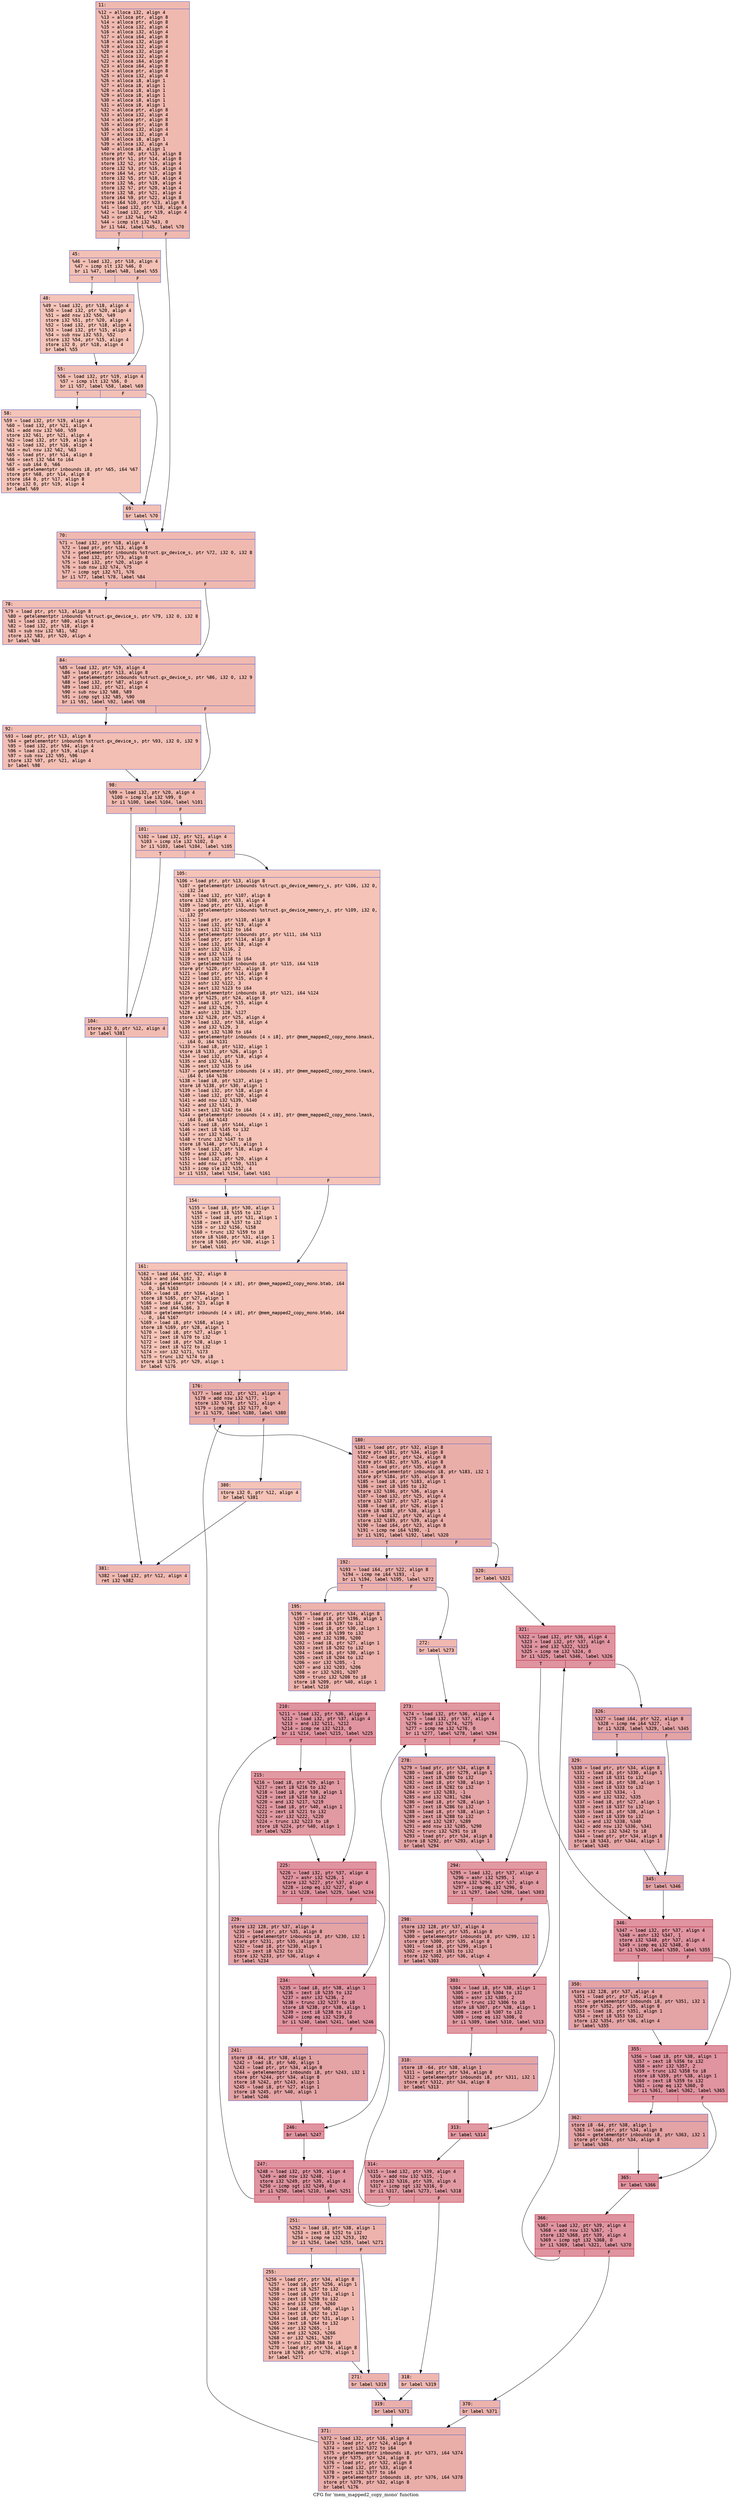 digraph "CFG for 'mem_mapped2_copy_mono' function" {
	label="CFG for 'mem_mapped2_copy_mono' function";

	Node0x60000056a580 [shape=record,color="#3d50c3ff", style=filled, fillcolor="#de614d70" fontname="Courier",label="{11:\l|  %12 = alloca i32, align 4\l  %13 = alloca ptr, align 8\l  %14 = alloca ptr, align 8\l  %15 = alloca i32, align 4\l  %16 = alloca i32, align 4\l  %17 = alloca i64, align 8\l  %18 = alloca i32, align 4\l  %19 = alloca i32, align 4\l  %20 = alloca i32, align 4\l  %21 = alloca i32, align 4\l  %22 = alloca i64, align 8\l  %23 = alloca i64, align 8\l  %24 = alloca ptr, align 8\l  %25 = alloca i32, align 4\l  %26 = alloca i8, align 1\l  %27 = alloca i8, align 1\l  %28 = alloca i8, align 1\l  %29 = alloca i8, align 1\l  %30 = alloca i8, align 1\l  %31 = alloca i8, align 1\l  %32 = alloca ptr, align 8\l  %33 = alloca i32, align 4\l  %34 = alloca ptr, align 8\l  %35 = alloca ptr, align 8\l  %36 = alloca i32, align 4\l  %37 = alloca i32, align 4\l  %38 = alloca i8, align 1\l  %39 = alloca i32, align 4\l  %40 = alloca i8, align 1\l  store ptr %0, ptr %13, align 8\l  store ptr %1, ptr %14, align 8\l  store i32 %2, ptr %15, align 4\l  store i32 %3, ptr %16, align 4\l  store i64 %4, ptr %17, align 8\l  store i32 %5, ptr %18, align 4\l  store i32 %6, ptr %19, align 4\l  store i32 %7, ptr %20, align 4\l  store i32 %8, ptr %21, align 4\l  store i64 %9, ptr %22, align 8\l  store i64 %10, ptr %23, align 8\l  %41 = load i32, ptr %18, align 4\l  %42 = load i32, ptr %19, align 4\l  %43 = or i32 %41, %42\l  %44 = icmp slt i32 %43, 0\l  br i1 %44, label %45, label %70\l|{<s0>T|<s1>F}}"];
	Node0x60000056a580:s0 -> Node0x60000056a5d0[tooltip="11 -> 45\nProbability 37.50%" ];
	Node0x60000056a580:s1 -> Node0x60000056a760[tooltip="11 -> 70\nProbability 62.50%" ];
	Node0x60000056a5d0 [shape=record,color="#3d50c3ff", style=filled, fillcolor="#e5705870" fontname="Courier",label="{45:\l|  %46 = load i32, ptr %18, align 4\l  %47 = icmp slt i32 %46, 0\l  br i1 %47, label %48, label %55\l|{<s0>T|<s1>F}}"];
	Node0x60000056a5d0:s0 -> Node0x60000056a620[tooltip="45 -> 48\nProbability 37.50%" ];
	Node0x60000056a5d0:s1 -> Node0x60000056a670[tooltip="45 -> 55\nProbability 62.50%" ];
	Node0x60000056a620 [shape=record,color="#3d50c3ff", style=filled, fillcolor="#e97a5f70" fontname="Courier",label="{48:\l|  %49 = load i32, ptr %18, align 4\l  %50 = load i32, ptr %20, align 4\l  %51 = add nsw i32 %50, %49\l  store i32 %51, ptr %20, align 4\l  %52 = load i32, ptr %18, align 4\l  %53 = load i32, ptr %15, align 4\l  %54 = sub nsw i32 %53, %52\l  store i32 %54, ptr %15, align 4\l  store i32 0, ptr %18, align 4\l  br label %55\l}"];
	Node0x60000056a620 -> Node0x60000056a670[tooltip="48 -> 55\nProbability 100.00%" ];
	Node0x60000056a670 [shape=record,color="#3d50c3ff", style=filled, fillcolor="#e5705870" fontname="Courier",label="{55:\l|  %56 = load i32, ptr %19, align 4\l  %57 = icmp slt i32 %56, 0\l  br i1 %57, label %58, label %69\l|{<s0>T|<s1>F}}"];
	Node0x60000056a670:s0 -> Node0x60000056a6c0[tooltip="55 -> 58\nProbability 37.50%" ];
	Node0x60000056a670:s1 -> Node0x60000056a710[tooltip="55 -> 69\nProbability 62.50%" ];
	Node0x60000056a6c0 [shape=record,color="#3d50c3ff", style=filled, fillcolor="#e97a5f70" fontname="Courier",label="{58:\l|  %59 = load i32, ptr %19, align 4\l  %60 = load i32, ptr %21, align 4\l  %61 = add nsw i32 %60, %59\l  store i32 %61, ptr %21, align 4\l  %62 = load i32, ptr %19, align 4\l  %63 = load i32, ptr %16, align 4\l  %64 = mul nsw i32 %62, %63\l  %65 = load ptr, ptr %14, align 8\l  %66 = sext i32 %64 to i64\l  %67 = sub i64 0, %66\l  %68 = getelementptr inbounds i8, ptr %65, i64 %67\l  store ptr %68, ptr %14, align 8\l  store i64 0, ptr %17, align 8\l  store i32 0, ptr %19, align 4\l  br label %69\l}"];
	Node0x60000056a6c0 -> Node0x60000056a710[tooltip="58 -> 69\nProbability 100.00%" ];
	Node0x60000056a710 [shape=record,color="#3d50c3ff", style=filled, fillcolor="#e5705870" fontname="Courier",label="{69:\l|  br label %70\l}"];
	Node0x60000056a710 -> Node0x60000056a760[tooltip="69 -> 70\nProbability 100.00%" ];
	Node0x60000056a760 [shape=record,color="#3d50c3ff", style=filled, fillcolor="#de614d70" fontname="Courier",label="{70:\l|  %71 = load i32, ptr %18, align 4\l  %72 = load ptr, ptr %13, align 8\l  %73 = getelementptr inbounds %struct.gx_device_s, ptr %72, i32 0, i32 8\l  %74 = load i32, ptr %73, align 8\l  %75 = load i32, ptr %20, align 4\l  %76 = sub nsw i32 %74, %75\l  %77 = icmp sgt i32 %71, %76\l  br i1 %77, label %78, label %84\l|{<s0>T|<s1>F}}"];
	Node0x60000056a760:s0 -> Node0x60000056a7b0[tooltip="70 -> 78\nProbability 50.00%" ];
	Node0x60000056a760:s1 -> Node0x60000056a800[tooltip="70 -> 84\nProbability 50.00%" ];
	Node0x60000056a7b0 [shape=record,color="#3d50c3ff", style=filled, fillcolor="#e36c5570" fontname="Courier",label="{78:\l|  %79 = load ptr, ptr %13, align 8\l  %80 = getelementptr inbounds %struct.gx_device_s, ptr %79, i32 0, i32 8\l  %81 = load i32, ptr %80, align 8\l  %82 = load i32, ptr %18, align 4\l  %83 = sub nsw i32 %81, %82\l  store i32 %83, ptr %20, align 4\l  br label %84\l}"];
	Node0x60000056a7b0 -> Node0x60000056a800[tooltip="78 -> 84\nProbability 100.00%" ];
	Node0x60000056a800 [shape=record,color="#3d50c3ff", style=filled, fillcolor="#de614d70" fontname="Courier",label="{84:\l|  %85 = load i32, ptr %19, align 4\l  %86 = load ptr, ptr %13, align 8\l  %87 = getelementptr inbounds %struct.gx_device_s, ptr %86, i32 0, i32 9\l  %88 = load i32, ptr %87, align 4\l  %89 = load i32, ptr %21, align 4\l  %90 = sub nsw i32 %88, %89\l  %91 = icmp sgt i32 %85, %90\l  br i1 %91, label %92, label %98\l|{<s0>T|<s1>F}}"];
	Node0x60000056a800:s0 -> Node0x60000056a850[tooltip="84 -> 92\nProbability 50.00%" ];
	Node0x60000056a800:s1 -> Node0x60000056a8a0[tooltip="84 -> 98\nProbability 50.00%" ];
	Node0x60000056a850 [shape=record,color="#3d50c3ff", style=filled, fillcolor="#e36c5570" fontname="Courier",label="{92:\l|  %93 = load ptr, ptr %13, align 8\l  %94 = getelementptr inbounds %struct.gx_device_s, ptr %93, i32 0, i32 9\l  %95 = load i32, ptr %94, align 4\l  %96 = load i32, ptr %19, align 4\l  %97 = sub nsw i32 %95, %96\l  store i32 %97, ptr %21, align 4\l  br label %98\l}"];
	Node0x60000056a850 -> Node0x60000056a8a0[tooltip="92 -> 98\nProbability 100.00%" ];
	Node0x60000056a8a0 [shape=record,color="#3d50c3ff", style=filled, fillcolor="#de614d70" fontname="Courier",label="{98:\l|  %99 = load i32, ptr %20, align 4\l  %100 = icmp sle i32 %99, 0\l  br i1 %100, label %104, label %101\l|{<s0>T|<s1>F}}"];
	Node0x60000056a8a0:s0 -> Node0x60000056a940[tooltip="98 -> 104\nProbability 50.00%" ];
	Node0x60000056a8a0:s1 -> Node0x60000056a8f0[tooltip="98 -> 101\nProbability 50.00%" ];
	Node0x60000056a8f0 [shape=record,color="#3d50c3ff", style=filled, fillcolor="#e36c5570" fontname="Courier",label="{101:\l|  %102 = load i32, ptr %21, align 4\l  %103 = icmp sle i32 %102, 0\l  br i1 %103, label %104, label %105\l|{<s0>T|<s1>F}}"];
	Node0x60000056a8f0:s0 -> Node0x60000056a940[tooltip="101 -> 104\nProbability 50.00%" ];
	Node0x60000056a8f0:s1 -> Node0x60000056a990[tooltip="101 -> 105\nProbability 50.00%" ];
	Node0x60000056a940 [shape=record,color="#3d50c3ff", style=filled, fillcolor="#e1675170" fontname="Courier",label="{104:\l|  store i32 0, ptr %12, align 4\l  br label %381\l}"];
	Node0x60000056a940 -> Node0x60000056b700[tooltip="104 -> 381\nProbability 100.00%" ];
	Node0x60000056a990 [shape=record,color="#3d50c3ff", style=filled, fillcolor="#e8765c70" fontname="Courier",label="{105:\l|  %106 = load ptr, ptr %13, align 8\l  %107 = getelementptr inbounds %struct.gx_device_memory_s, ptr %106, i32 0,\l... i32 24\l  %108 = load i32, ptr %107, align 8\l  store i32 %108, ptr %33, align 4\l  %109 = load ptr, ptr %13, align 8\l  %110 = getelementptr inbounds %struct.gx_device_memory_s, ptr %109, i32 0,\l... i32 27\l  %111 = load ptr, ptr %110, align 8\l  %112 = load i32, ptr %19, align 4\l  %113 = sext i32 %112 to i64\l  %114 = getelementptr inbounds ptr, ptr %111, i64 %113\l  %115 = load ptr, ptr %114, align 8\l  %116 = load i32, ptr %18, align 4\l  %117 = ashr i32 %116, 2\l  %118 = and i32 %117, -1\l  %119 = sext i32 %118 to i64\l  %120 = getelementptr inbounds i8, ptr %115, i64 %119\l  store ptr %120, ptr %32, align 8\l  %121 = load ptr, ptr %14, align 8\l  %122 = load i32, ptr %15, align 4\l  %123 = ashr i32 %122, 3\l  %124 = sext i32 %123 to i64\l  %125 = getelementptr inbounds i8, ptr %121, i64 %124\l  store ptr %125, ptr %24, align 8\l  %126 = load i32, ptr %15, align 4\l  %127 = and i32 %126, 7\l  %128 = ashr i32 128, %127\l  store i32 %128, ptr %25, align 4\l  %129 = load i32, ptr %18, align 4\l  %130 = and i32 %129, 3\l  %131 = sext i32 %130 to i64\l  %132 = getelementptr inbounds [4 x i8], ptr @mem_mapped2_copy_mono.bmask,\l... i64 0, i64 %131\l  %133 = load i8, ptr %132, align 1\l  store i8 %133, ptr %26, align 1\l  %134 = load i32, ptr %18, align 4\l  %135 = and i32 %134, 3\l  %136 = sext i32 %135 to i64\l  %137 = getelementptr inbounds [4 x i8], ptr @mem_mapped2_copy_mono.lmask,\l... i64 0, i64 %136\l  %138 = load i8, ptr %137, align 1\l  store i8 %138, ptr %30, align 1\l  %139 = load i32, ptr %18, align 4\l  %140 = load i32, ptr %20, align 4\l  %141 = add nsw i32 %139, %140\l  %142 = and i32 %141, 3\l  %143 = sext i32 %142 to i64\l  %144 = getelementptr inbounds [4 x i8], ptr @mem_mapped2_copy_mono.lmask,\l... i64 0, i64 %143\l  %145 = load i8, ptr %144, align 1\l  %146 = zext i8 %145 to i32\l  %147 = xor i32 %146, -1\l  %148 = trunc i32 %147 to i8\l  store i8 %148, ptr %31, align 1\l  %149 = load i32, ptr %18, align 4\l  %150 = and i32 %149, 3\l  %151 = load i32, ptr %20, align 4\l  %152 = add nsw i32 %150, %151\l  %153 = icmp sle i32 %152, 4\l  br i1 %153, label %154, label %161\l|{<s0>T|<s1>F}}"];
	Node0x60000056a990:s0 -> Node0x60000056a9e0[tooltip="105 -> 154\nProbability 50.00%" ];
	Node0x60000056a990:s1 -> Node0x60000056aa30[tooltip="105 -> 161\nProbability 50.00%" ];
	Node0x60000056a9e0 [shape=record,color="#3d50c3ff", style=filled, fillcolor="#ec7f6370" fontname="Courier",label="{154:\l|  %155 = load i8, ptr %30, align 1\l  %156 = zext i8 %155 to i32\l  %157 = load i8, ptr %31, align 1\l  %158 = zext i8 %157 to i32\l  %159 = or i32 %156, %158\l  %160 = trunc i32 %159 to i8\l  store i8 %160, ptr %31, align 1\l  store i8 %160, ptr %30, align 1\l  br label %161\l}"];
	Node0x60000056a9e0 -> Node0x60000056aa30[tooltip="154 -> 161\nProbability 100.00%" ];
	Node0x60000056aa30 [shape=record,color="#3d50c3ff", style=filled, fillcolor="#e8765c70" fontname="Courier",label="{161:\l|  %162 = load i64, ptr %22, align 8\l  %163 = and i64 %162, 3\l  %164 = getelementptr inbounds [4 x i8], ptr @mem_mapped2_copy_mono.btab, i64\l... 0, i64 %163\l  %165 = load i8, ptr %164, align 1\l  store i8 %165, ptr %27, align 1\l  %166 = load i64, ptr %23, align 8\l  %167 = and i64 %166, 3\l  %168 = getelementptr inbounds [4 x i8], ptr @mem_mapped2_copy_mono.btab, i64\l... 0, i64 %167\l  %169 = load i8, ptr %168, align 1\l  store i8 %169, ptr %28, align 1\l  %170 = load i8, ptr %27, align 1\l  %171 = zext i8 %170 to i32\l  %172 = load i8, ptr %28, align 1\l  %173 = zext i8 %172 to i32\l  %174 = xor i32 %171, %173\l  %175 = trunc i32 %174 to i8\l  store i8 %175, ptr %29, align 1\l  br label %176\l}"];
	Node0x60000056aa30 -> Node0x60000056aa80[tooltip="161 -> 176\nProbability 100.00%" ];
	Node0x60000056aa80 [shape=record,color="#3d50c3ff", style=filled, fillcolor="#d0473d70" fontname="Courier",label="{176:\l|  %177 = load i32, ptr %21, align 4\l  %178 = add nsw i32 %177, -1\l  store i32 %178, ptr %21, align 4\l  %179 = icmp sgt i32 %177, 0\l  br i1 %179, label %180, label %380\l|{<s0>T|<s1>F}}"];
	Node0x60000056aa80:s0 -> Node0x60000056aad0[tooltip="176 -> 180\nProbability 96.88%" ];
	Node0x60000056aa80:s1 -> Node0x60000056b6b0[tooltip="176 -> 380\nProbability 3.12%" ];
	Node0x60000056aad0 [shape=record,color="#3d50c3ff", style=filled, fillcolor="#d0473d70" fontname="Courier",label="{180:\l|  %181 = load ptr, ptr %32, align 8\l  store ptr %181, ptr %34, align 8\l  %182 = load ptr, ptr %24, align 8\l  store ptr %182, ptr %35, align 8\l  %183 = load ptr, ptr %35, align 8\l  %184 = getelementptr inbounds i8, ptr %183, i32 1\l  store ptr %184, ptr %35, align 8\l  %185 = load i8, ptr %183, align 1\l  %186 = zext i8 %185 to i32\l  store i32 %186, ptr %36, align 4\l  %187 = load i32, ptr %25, align 4\l  store i32 %187, ptr %37, align 4\l  %188 = load i8, ptr %26, align 1\l  store i8 %188, ptr %38, align 1\l  %189 = load i32, ptr %20, align 4\l  store i32 %189, ptr %39, align 4\l  %190 = load i64, ptr %23, align 8\l  %191 = icmp ne i64 %190, -1\l  br i1 %191, label %192, label %320\l|{<s0>T|<s1>F}}"];
	Node0x60000056aad0:s0 -> Node0x60000056ab20[tooltip="180 -> 192\nProbability 62.50%" ];
	Node0x60000056aad0:s1 -> Node0x60000056b2a0[tooltip="180 -> 320\nProbability 37.50%" ];
	Node0x60000056ab20 [shape=record,color="#3d50c3ff", style=filled, fillcolor="#d24b4070" fontname="Courier",label="{192:\l|  %193 = load i64, ptr %22, align 8\l  %194 = icmp ne i64 %193, -1\l  br i1 %194, label %195, label %272\l|{<s0>T|<s1>F}}"];
	Node0x60000056ab20:s0 -> Node0x60000056ab70[tooltip="192 -> 195\nProbability 62.50%" ];
	Node0x60000056ab20:s1 -> Node0x60000056af30[tooltip="192 -> 272\nProbability 37.50%" ];
	Node0x60000056ab70 [shape=record,color="#3d50c3ff", style=filled, fillcolor="#d6524470" fontname="Courier",label="{195:\l|  %196 = load ptr, ptr %34, align 8\l  %197 = load i8, ptr %196, align 1\l  %198 = zext i8 %197 to i32\l  %199 = load i8, ptr %30, align 1\l  %200 = zext i8 %199 to i32\l  %201 = and i32 %198, %200\l  %202 = load i8, ptr %27, align 1\l  %203 = zext i8 %202 to i32\l  %204 = load i8, ptr %30, align 1\l  %205 = zext i8 %204 to i32\l  %206 = xor i32 %205, -1\l  %207 = and i32 %203, %206\l  %208 = or i32 %201, %207\l  %209 = trunc i32 %208 to i8\l  store i8 %209, ptr %40, align 1\l  br label %210\l}"];
	Node0x60000056ab70 -> Node0x60000056abc0[tooltip="195 -> 210\nProbability 100.00%" ];
	Node0x60000056abc0 [shape=record,color="#b70d28ff", style=filled, fillcolor="#b70d2870" fontname="Courier",label="{210:\l|  %211 = load i32, ptr %36, align 4\l  %212 = load i32, ptr %37, align 4\l  %213 = and i32 %211, %212\l  %214 = icmp ne i32 %213, 0\l  br i1 %214, label %215, label %225\l|{<s0>T|<s1>F}}"];
	Node0x60000056abc0:s0 -> Node0x60000056ac10[tooltip="210 -> 215\nProbability 62.50%" ];
	Node0x60000056abc0:s1 -> Node0x60000056ac60[tooltip="210 -> 225\nProbability 37.50%" ];
	Node0x60000056ac10 [shape=record,color="#b70d28ff", style=filled, fillcolor="#bb1b2c70" fontname="Courier",label="{215:\l|  %216 = load i8, ptr %29, align 1\l  %217 = zext i8 %216 to i32\l  %218 = load i8, ptr %38, align 1\l  %219 = zext i8 %218 to i32\l  %220 = and i32 %217, %219\l  %221 = load i8, ptr %40, align 1\l  %222 = zext i8 %221 to i32\l  %223 = xor i32 %222, %220\l  %224 = trunc i32 %223 to i8\l  store i8 %224, ptr %40, align 1\l  br label %225\l}"];
	Node0x60000056ac10 -> Node0x60000056ac60[tooltip="215 -> 225\nProbability 100.00%" ];
	Node0x60000056ac60 [shape=record,color="#b70d28ff", style=filled, fillcolor="#b70d2870" fontname="Courier",label="{225:\l|  %226 = load i32, ptr %37, align 4\l  %227 = ashr i32 %226, 1\l  store i32 %227, ptr %37, align 4\l  %228 = icmp eq i32 %227, 0\l  br i1 %228, label %229, label %234\l|{<s0>T|<s1>F}}"];
	Node0x60000056ac60:s0 -> Node0x60000056acb0[tooltip="225 -> 229\nProbability 37.50%" ];
	Node0x60000056ac60:s1 -> Node0x60000056ad00[tooltip="225 -> 234\nProbability 62.50%" ];
	Node0x60000056acb0 [shape=record,color="#3d50c3ff", style=filled, fillcolor="#c32e3170" fontname="Courier",label="{229:\l|  store i32 128, ptr %37, align 4\l  %230 = load ptr, ptr %35, align 8\l  %231 = getelementptr inbounds i8, ptr %230, i32 1\l  store ptr %231, ptr %35, align 8\l  %232 = load i8, ptr %230, align 1\l  %233 = zext i8 %232 to i32\l  store i32 %233, ptr %36, align 4\l  br label %234\l}"];
	Node0x60000056acb0 -> Node0x60000056ad00[tooltip="229 -> 234\nProbability 100.00%" ];
	Node0x60000056ad00 [shape=record,color="#b70d28ff", style=filled, fillcolor="#b70d2870" fontname="Courier",label="{234:\l|  %235 = load i8, ptr %38, align 1\l  %236 = zext i8 %235 to i32\l  %237 = ashr i32 %236, 2\l  %238 = trunc i32 %237 to i8\l  store i8 %238, ptr %38, align 1\l  %239 = zext i8 %238 to i32\l  %240 = icmp eq i32 %239, 0\l  br i1 %240, label %241, label %246\l|{<s0>T|<s1>F}}"];
	Node0x60000056ad00:s0 -> Node0x60000056ad50[tooltip="234 -> 241\nProbability 37.50%" ];
	Node0x60000056ad00:s1 -> Node0x60000056ada0[tooltip="234 -> 246\nProbability 62.50%" ];
	Node0x60000056ad50 [shape=record,color="#3d50c3ff", style=filled, fillcolor="#c32e3170" fontname="Courier",label="{241:\l|  store i8 -64, ptr %38, align 1\l  %242 = load i8, ptr %40, align 1\l  %243 = load ptr, ptr %34, align 8\l  %244 = getelementptr inbounds i8, ptr %243, i32 1\l  store ptr %244, ptr %34, align 8\l  store i8 %242, ptr %243, align 1\l  %245 = load i8, ptr %27, align 1\l  store i8 %245, ptr %40, align 1\l  br label %246\l}"];
	Node0x60000056ad50 -> Node0x60000056ada0[tooltip="241 -> 246\nProbability 100.00%" ];
	Node0x60000056ada0 [shape=record,color="#b70d28ff", style=filled, fillcolor="#b70d2870" fontname="Courier",label="{246:\l|  br label %247\l}"];
	Node0x60000056ada0 -> Node0x60000056adf0[tooltip="246 -> 247\nProbability 100.00%" ];
	Node0x60000056adf0 [shape=record,color="#b70d28ff", style=filled, fillcolor="#b70d2870" fontname="Courier",label="{247:\l|  %248 = load i32, ptr %39, align 4\l  %249 = add nsw i32 %248, -1\l  store i32 %249, ptr %39, align 4\l  %250 = icmp sgt i32 %249, 0\l  br i1 %250, label %210, label %251\l|{<s0>T|<s1>F}}"];
	Node0x60000056adf0:s0 -> Node0x60000056abc0[tooltip="247 -> 210\nProbability 96.88%" ];
	Node0x60000056adf0:s1 -> Node0x60000056ae40[tooltip="247 -> 251\nProbability 3.12%" ];
	Node0x60000056ae40 [shape=record,color="#3d50c3ff", style=filled, fillcolor="#d6524470" fontname="Courier",label="{251:\l|  %252 = load i8, ptr %38, align 1\l  %253 = zext i8 %252 to i32\l  %254 = icmp ne i32 %253, 192\l  br i1 %254, label %255, label %271\l|{<s0>T|<s1>F}}"];
	Node0x60000056ae40:s0 -> Node0x60000056ae90[tooltip="251 -> 255\nProbability 50.00%" ];
	Node0x60000056ae40:s1 -> Node0x60000056aee0[tooltip="251 -> 271\nProbability 50.00%" ];
	Node0x60000056ae90 [shape=record,color="#3d50c3ff", style=filled, fillcolor="#dc5d4a70" fontname="Courier",label="{255:\l|  %256 = load ptr, ptr %34, align 8\l  %257 = load i8, ptr %256, align 1\l  %258 = zext i8 %257 to i32\l  %259 = load i8, ptr %31, align 1\l  %260 = zext i8 %259 to i32\l  %261 = and i32 %258, %260\l  %262 = load i8, ptr %40, align 1\l  %263 = zext i8 %262 to i32\l  %264 = load i8, ptr %31, align 1\l  %265 = zext i8 %264 to i32\l  %266 = xor i32 %265, -1\l  %267 = and i32 %263, %266\l  %268 = or i32 %261, %267\l  %269 = trunc i32 %268 to i8\l  %270 = load ptr, ptr %34, align 8\l  store i8 %269, ptr %270, align 1\l  br label %271\l}"];
	Node0x60000056ae90 -> Node0x60000056aee0[tooltip="255 -> 271\nProbability 100.00%" ];
	Node0x60000056aee0 [shape=record,color="#3d50c3ff", style=filled, fillcolor="#d6524470" fontname="Courier",label="{271:\l|  br label %319\l}"];
	Node0x60000056aee0 -> Node0x60000056b250[tooltip="271 -> 319\nProbability 100.00%" ];
	Node0x60000056af30 [shape=record,color="#3d50c3ff", style=filled, fillcolor="#dc5d4a70" fontname="Courier",label="{272:\l|  br label %273\l}"];
	Node0x60000056af30 -> Node0x60000056af80[tooltip="272 -> 273\nProbability 100.00%" ];
	Node0x60000056af80 [shape=record,color="#b70d28ff", style=filled, fillcolor="#bb1b2c70" fontname="Courier",label="{273:\l|  %274 = load i32, ptr %36, align 4\l  %275 = load i32, ptr %37, align 4\l  %276 = and i32 %274, %275\l  %277 = icmp ne i32 %276, 0\l  br i1 %277, label %278, label %294\l|{<s0>T|<s1>F}}"];
	Node0x60000056af80:s0 -> Node0x60000056afd0[tooltip="273 -> 278\nProbability 62.50%" ];
	Node0x60000056af80:s1 -> Node0x60000056b020[tooltip="273 -> 294\nProbability 37.50%" ];
	Node0x60000056afd0 [shape=record,color="#3d50c3ff", style=filled, fillcolor="#c32e3170" fontname="Courier",label="{278:\l|  %279 = load ptr, ptr %34, align 8\l  %280 = load i8, ptr %279, align 1\l  %281 = zext i8 %280 to i32\l  %282 = load i8, ptr %38, align 1\l  %283 = zext i8 %282 to i32\l  %284 = xor i32 %283, -1\l  %285 = and i32 %281, %284\l  %286 = load i8, ptr %28, align 1\l  %287 = zext i8 %286 to i32\l  %288 = load i8, ptr %38, align 1\l  %289 = zext i8 %288 to i32\l  %290 = and i32 %287, %289\l  %291 = add nsw i32 %285, %290\l  %292 = trunc i32 %291 to i8\l  %293 = load ptr, ptr %34, align 8\l  store i8 %292, ptr %293, align 1\l  br label %294\l}"];
	Node0x60000056afd0 -> Node0x60000056b020[tooltip="278 -> 294\nProbability 100.00%" ];
	Node0x60000056b020 [shape=record,color="#b70d28ff", style=filled, fillcolor="#bb1b2c70" fontname="Courier",label="{294:\l|  %295 = load i32, ptr %37, align 4\l  %296 = ashr i32 %295, 1\l  store i32 %296, ptr %37, align 4\l  %297 = icmp eq i32 %296, 0\l  br i1 %297, label %298, label %303\l|{<s0>T|<s1>F}}"];
	Node0x60000056b020:s0 -> Node0x60000056b070[tooltip="294 -> 298\nProbability 37.50%" ];
	Node0x60000056b020:s1 -> Node0x60000056b0c0[tooltip="294 -> 303\nProbability 62.50%" ];
	Node0x60000056b070 [shape=record,color="#3d50c3ff", style=filled, fillcolor="#c5333470" fontname="Courier",label="{298:\l|  store i32 128, ptr %37, align 4\l  %299 = load ptr, ptr %35, align 8\l  %300 = getelementptr inbounds i8, ptr %299, i32 1\l  store ptr %300, ptr %35, align 8\l  %301 = load i8, ptr %299, align 1\l  %302 = zext i8 %301 to i32\l  store i32 %302, ptr %36, align 4\l  br label %303\l}"];
	Node0x60000056b070 -> Node0x60000056b0c0[tooltip="298 -> 303\nProbability 100.00%" ];
	Node0x60000056b0c0 [shape=record,color="#b70d28ff", style=filled, fillcolor="#bb1b2c70" fontname="Courier",label="{303:\l|  %304 = load i8, ptr %38, align 1\l  %305 = zext i8 %304 to i32\l  %306 = ashr i32 %305, 2\l  %307 = trunc i32 %306 to i8\l  store i8 %307, ptr %38, align 1\l  %308 = zext i8 %307 to i32\l  %309 = icmp eq i32 %308, 0\l  br i1 %309, label %310, label %313\l|{<s0>T|<s1>F}}"];
	Node0x60000056b0c0:s0 -> Node0x60000056b110[tooltip="303 -> 310\nProbability 37.50%" ];
	Node0x60000056b0c0:s1 -> Node0x60000056b160[tooltip="303 -> 313\nProbability 62.50%" ];
	Node0x60000056b110 [shape=record,color="#3d50c3ff", style=filled, fillcolor="#c5333470" fontname="Courier",label="{310:\l|  store i8 -64, ptr %38, align 1\l  %311 = load ptr, ptr %34, align 8\l  %312 = getelementptr inbounds i8, ptr %311, i32 1\l  store ptr %312, ptr %34, align 8\l  br label %313\l}"];
	Node0x60000056b110 -> Node0x60000056b160[tooltip="310 -> 313\nProbability 100.00%" ];
	Node0x60000056b160 [shape=record,color="#b70d28ff", style=filled, fillcolor="#bb1b2c70" fontname="Courier",label="{313:\l|  br label %314\l}"];
	Node0x60000056b160 -> Node0x60000056b1b0[tooltip="313 -> 314\nProbability 100.00%" ];
	Node0x60000056b1b0 [shape=record,color="#b70d28ff", style=filled, fillcolor="#bb1b2c70" fontname="Courier",label="{314:\l|  %315 = load i32, ptr %39, align 4\l  %316 = add nsw i32 %315, -1\l  store i32 %316, ptr %39, align 4\l  %317 = icmp sgt i32 %316, 0\l  br i1 %317, label %273, label %318\l|{<s0>T|<s1>F}}"];
	Node0x60000056b1b0:s0 -> Node0x60000056af80[tooltip="314 -> 273\nProbability 96.88%" ];
	Node0x60000056b1b0:s1 -> Node0x60000056b200[tooltip="314 -> 318\nProbability 3.12%" ];
	Node0x60000056b200 [shape=record,color="#3d50c3ff", style=filled, fillcolor="#dc5d4a70" fontname="Courier",label="{318:\l|  br label %319\l}"];
	Node0x60000056b200 -> Node0x60000056b250[tooltip="318 -> 319\nProbability 100.00%" ];
	Node0x60000056b250 [shape=record,color="#3d50c3ff", style=filled, fillcolor="#d24b4070" fontname="Courier",label="{319:\l|  br label %371\l}"];
	Node0x60000056b250 -> Node0x60000056b660[tooltip="319 -> 371\nProbability 100.00%" ];
	Node0x60000056b2a0 [shape=record,color="#3d50c3ff", style=filled, fillcolor="#d6524470" fontname="Courier",label="{320:\l|  br label %321\l}"];
	Node0x60000056b2a0 -> Node0x60000056b2f0[tooltip="320 -> 321\nProbability 100.00%" ];
	Node0x60000056b2f0 [shape=record,color="#b70d28ff", style=filled, fillcolor="#b70d2870" fontname="Courier",label="{321:\l|  %322 = load i32, ptr %36, align 4\l  %323 = load i32, ptr %37, align 4\l  %324 = and i32 %322, %323\l  %325 = icmp ne i32 %324, 0\l  br i1 %325, label %346, label %326\l|{<s0>T|<s1>F}}"];
	Node0x60000056b2f0:s0 -> Node0x60000056b430[tooltip="321 -> 346\nProbability 62.50%" ];
	Node0x60000056b2f0:s1 -> Node0x60000056b340[tooltip="321 -> 326\nProbability 37.50%" ];
	Node0x60000056b340 [shape=record,color="#3d50c3ff", style=filled, fillcolor="#c32e3170" fontname="Courier",label="{326:\l|  %327 = load i64, ptr %22, align 8\l  %328 = icmp ne i64 %327, -1\l  br i1 %328, label %329, label %345\l|{<s0>T|<s1>F}}"];
	Node0x60000056b340:s0 -> Node0x60000056b390[tooltip="326 -> 329\nProbability 62.50%" ];
	Node0x60000056b340:s1 -> Node0x60000056b3e0[tooltip="326 -> 345\nProbability 37.50%" ];
	Node0x60000056b390 [shape=record,color="#3d50c3ff", style=filled, fillcolor="#c5333470" fontname="Courier",label="{329:\l|  %330 = load ptr, ptr %34, align 8\l  %331 = load i8, ptr %330, align 1\l  %332 = zext i8 %331 to i32\l  %333 = load i8, ptr %38, align 1\l  %334 = zext i8 %333 to i32\l  %335 = xor i32 %334, -1\l  %336 = and i32 %332, %335\l  %337 = load i8, ptr %27, align 1\l  %338 = zext i8 %337 to i32\l  %339 = load i8, ptr %38, align 1\l  %340 = zext i8 %339 to i32\l  %341 = and i32 %338, %340\l  %342 = add nsw i32 %336, %341\l  %343 = trunc i32 %342 to i8\l  %344 = load ptr, ptr %34, align 8\l  store i8 %343, ptr %344, align 1\l  br label %345\l}"];
	Node0x60000056b390 -> Node0x60000056b3e0[tooltip="329 -> 345\nProbability 100.00%" ];
	Node0x60000056b3e0 [shape=record,color="#3d50c3ff", style=filled, fillcolor="#c32e3170" fontname="Courier",label="{345:\l|  br label %346\l}"];
	Node0x60000056b3e0 -> Node0x60000056b430[tooltip="345 -> 346\nProbability 100.00%" ];
	Node0x60000056b430 [shape=record,color="#b70d28ff", style=filled, fillcolor="#b70d2870" fontname="Courier",label="{346:\l|  %347 = load i32, ptr %37, align 4\l  %348 = ashr i32 %347, 1\l  store i32 %348, ptr %37, align 4\l  %349 = icmp eq i32 %348, 0\l  br i1 %349, label %350, label %355\l|{<s0>T|<s1>F}}"];
	Node0x60000056b430:s0 -> Node0x60000056b480[tooltip="346 -> 350\nProbability 37.50%" ];
	Node0x60000056b430:s1 -> Node0x60000056b4d0[tooltip="346 -> 355\nProbability 62.50%" ];
	Node0x60000056b480 [shape=record,color="#3d50c3ff", style=filled, fillcolor="#c32e3170" fontname="Courier",label="{350:\l|  store i32 128, ptr %37, align 4\l  %351 = load ptr, ptr %35, align 8\l  %352 = getelementptr inbounds i8, ptr %351, i32 1\l  store ptr %352, ptr %35, align 8\l  %353 = load i8, ptr %351, align 1\l  %354 = zext i8 %353 to i32\l  store i32 %354, ptr %36, align 4\l  br label %355\l}"];
	Node0x60000056b480 -> Node0x60000056b4d0[tooltip="350 -> 355\nProbability 100.00%" ];
	Node0x60000056b4d0 [shape=record,color="#b70d28ff", style=filled, fillcolor="#b70d2870" fontname="Courier",label="{355:\l|  %356 = load i8, ptr %38, align 1\l  %357 = zext i8 %356 to i32\l  %358 = ashr i32 %357, 2\l  %359 = trunc i32 %358 to i8\l  store i8 %359, ptr %38, align 1\l  %360 = zext i8 %359 to i32\l  %361 = icmp eq i32 %360, 0\l  br i1 %361, label %362, label %365\l|{<s0>T|<s1>F}}"];
	Node0x60000056b4d0:s0 -> Node0x60000056b520[tooltip="355 -> 362\nProbability 37.50%" ];
	Node0x60000056b4d0:s1 -> Node0x60000056b570[tooltip="355 -> 365\nProbability 62.50%" ];
	Node0x60000056b520 [shape=record,color="#3d50c3ff", style=filled, fillcolor="#c32e3170" fontname="Courier",label="{362:\l|  store i8 -64, ptr %38, align 1\l  %363 = load ptr, ptr %34, align 8\l  %364 = getelementptr inbounds i8, ptr %363, i32 1\l  store ptr %364, ptr %34, align 8\l  br label %365\l}"];
	Node0x60000056b520 -> Node0x60000056b570[tooltip="362 -> 365\nProbability 100.00%" ];
	Node0x60000056b570 [shape=record,color="#b70d28ff", style=filled, fillcolor="#b70d2870" fontname="Courier",label="{365:\l|  br label %366\l}"];
	Node0x60000056b570 -> Node0x60000056b5c0[tooltip="365 -> 366\nProbability 100.00%" ];
	Node0x60000056b5c0 [shape=record,color="#b70d28ff", style=filled, fillcolor="#b70d2870" fontname="Courier",label="{366:\l|  %367 = load i32, ptr %39, align 4\l  %368 = add nsw i32 %367, -1\l  store i32 %368, ptr %39, align 4\l  %369 = icmp sgt i32 %368, 0\l  br i1 %369, label %321, label %370\l|{<s0>T|<s1>F}}"];
	Node0x60000056b5c0:s0 -> Node0x60000056b2f0[tooltip="366 -> 321\nProbability 96.88%" ];
	Node0x60000056b5c0:s1 -> Node0x60000056b610[tooltip="366 -> 370\nProbability 3.12%" ];
	Node0x60000056b610 [shape=record,color="#3d50c3ff", style=filled, fillcolor="#d6524470" fontname="Courier",label="{370:\l|  br label %371\l}"];
	Node0x60000056b610 -> Node0x60000056b660[tooltip="370 -> 371\nProbability 100.00%" ];
	Node0x60000056b660 [shape=record,color="#3d50c3ff", style=filled, fillcolor="#d0473d70" fontname="Courier",label="{371:\l|  %372 = load i32, ptr %16, align 4\l  %373 = load ptr, ptr %24, align 8\l  %374 = sext i32 %372 to i64\l  %375 = getelementptr inbounds i8, ptr %373, i64 %374\l  store ptr %375, ptr %24, align 8\l  %376 = load ptr, ptr %32, align 8\l  %377 = load i32, ptr %33, align 4\l  %378 = zext i32 %377 to i64\l  %379 = getelementptr inbounds i8, ptr %376, i64 %378\l  store ptr %379, ptr %32, align 8\l  br label %176\l}"];
	Node0x60000056b660 -> Node0x60000056aa80[tooltip="371 -> 176\nProbability 100.00%" ];
	Node0x60000056b6b0 [shape=record,color="#3d50c3ff", style=filled, fillcolor="#e8765c70" fontname="Courier",label="{380:\l|  store i32 0, ptr %12, align 4\l  br label %381\l}"];
	Node0x60000056b6b0 -> Node0x60000056b700[tooltip="380 -> 381\nProbability 100.00%" ];
	Node0x60000056b700 [shape=record,color="#3d50c3ff", style=filled, fillcolor="#de614d70" fontname="Courier",label="{381:\l|  %382 = load i32, ptr %12, align 4\l  ret i32 %382\l}"];
}
